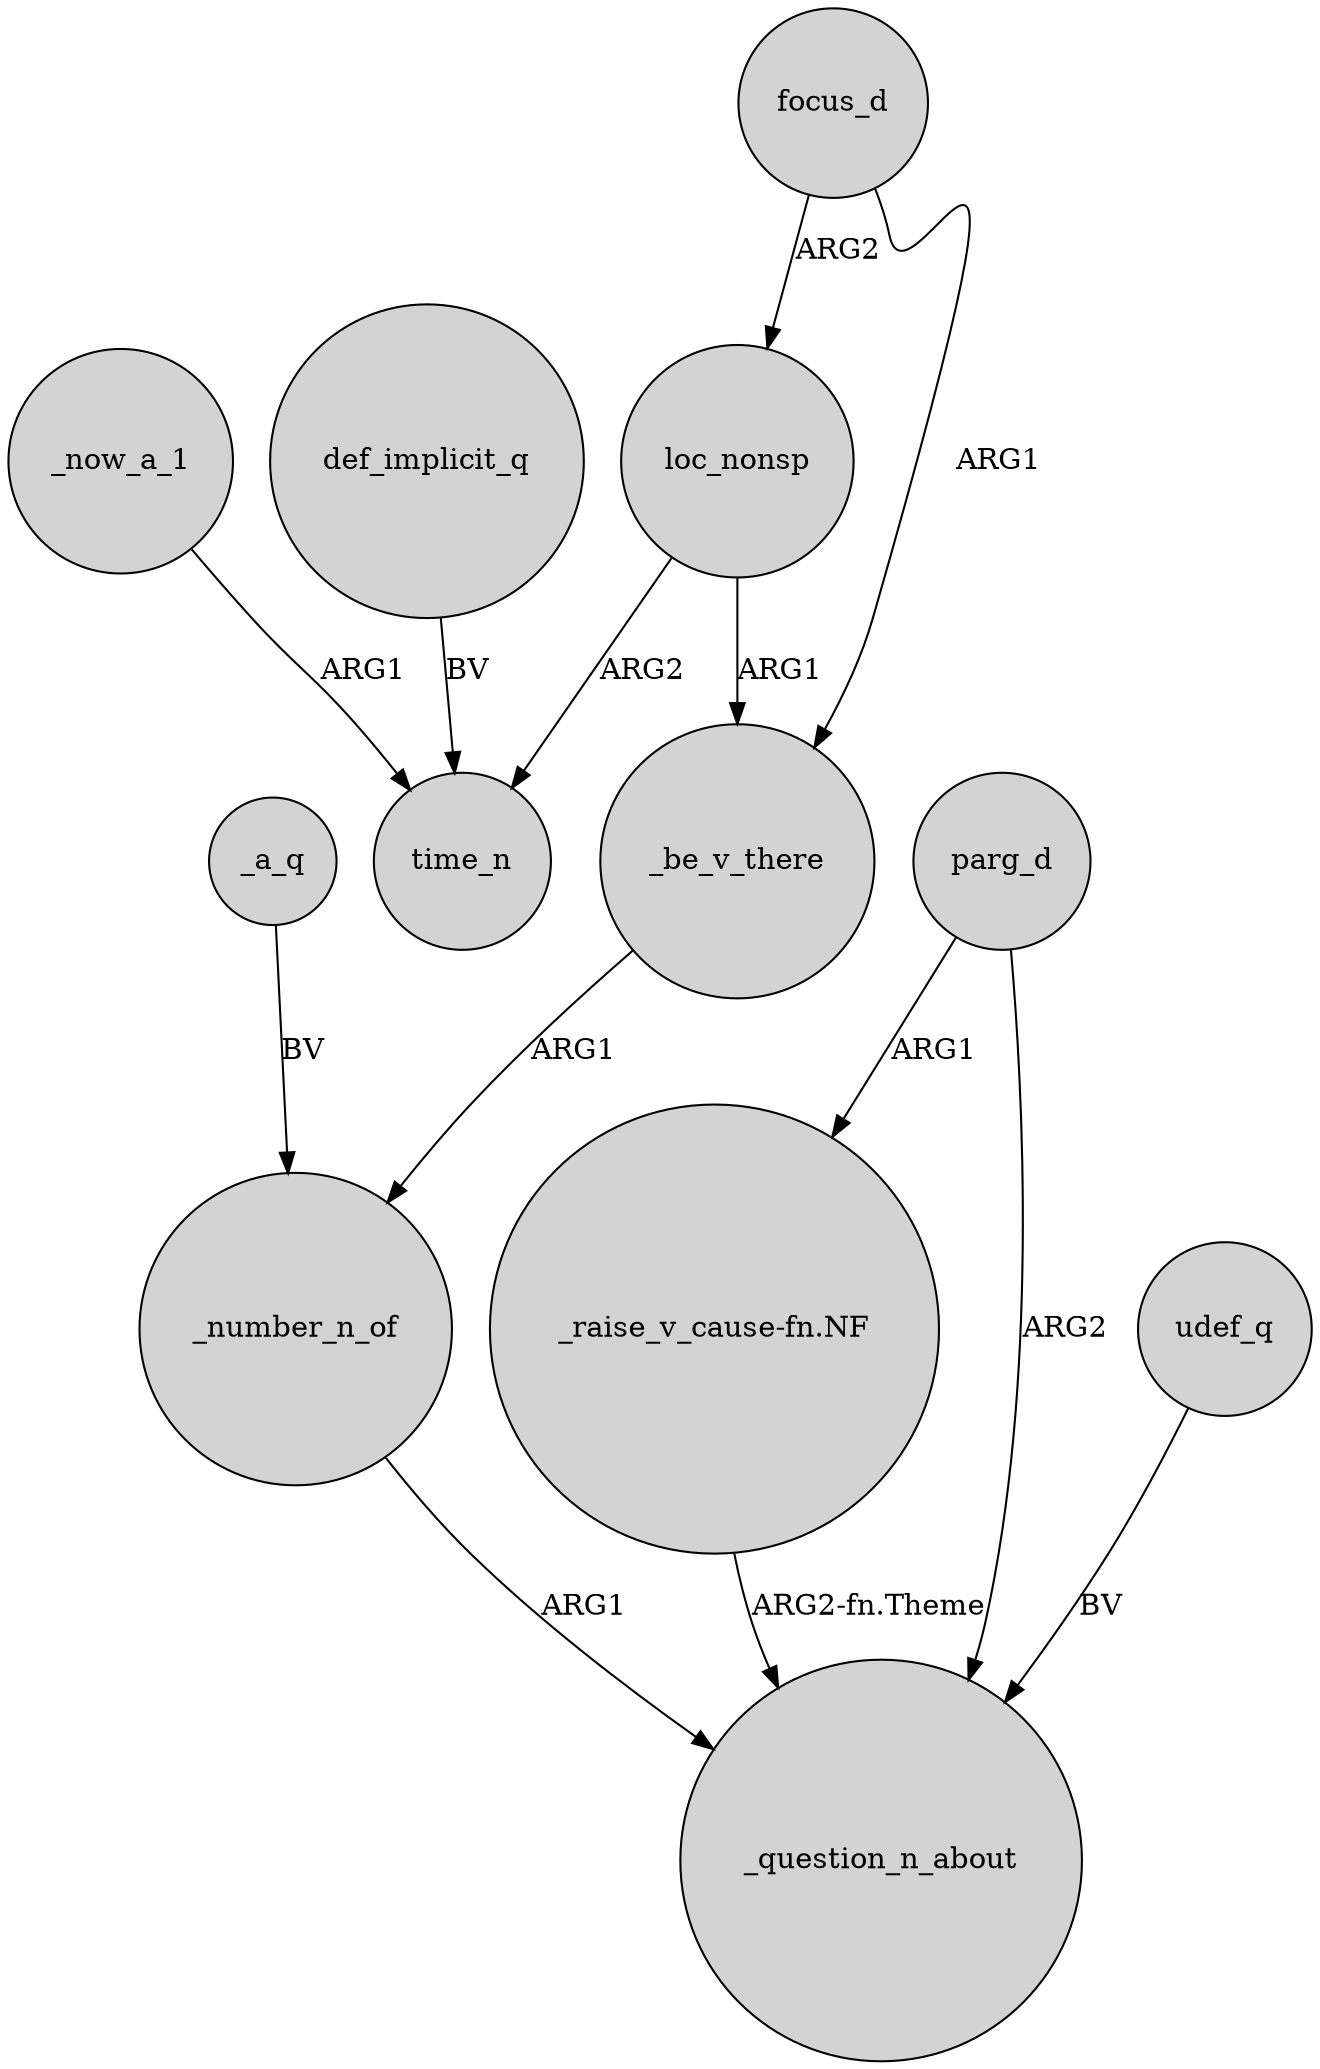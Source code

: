 digraph {
	node [shape=circle style=filled]
	focus_d -> _be_v_there [label=ARG1]
	parg_d -> "_raise_v_cause-fn.NF" [label=ARG1]
	loc_nonsp -> _be_v_there [label=ARG1]
	udef_q -> _question_n_about [label=BV]
	focus_d -> loc_nonsp [label=ARG2]
	parg_d -> _question_n_about [label=ARG2]
	"_raise_v_cause-fn.NF" -> _question_n_about [label="ARG2-fn.Theme"]
	_be_v_there -> _number_n_of [label=ARG1]
	_a_q -> _number_n_of [label=BV]
	_now_a_1 -> time_n [label=ARG1]
	_number_n_of -> _question_n_about [label=ARG1]
	loc_nonsp -> time_n [label=ARG2]
	def_implicit_q -> time_n [label=BV]
}
